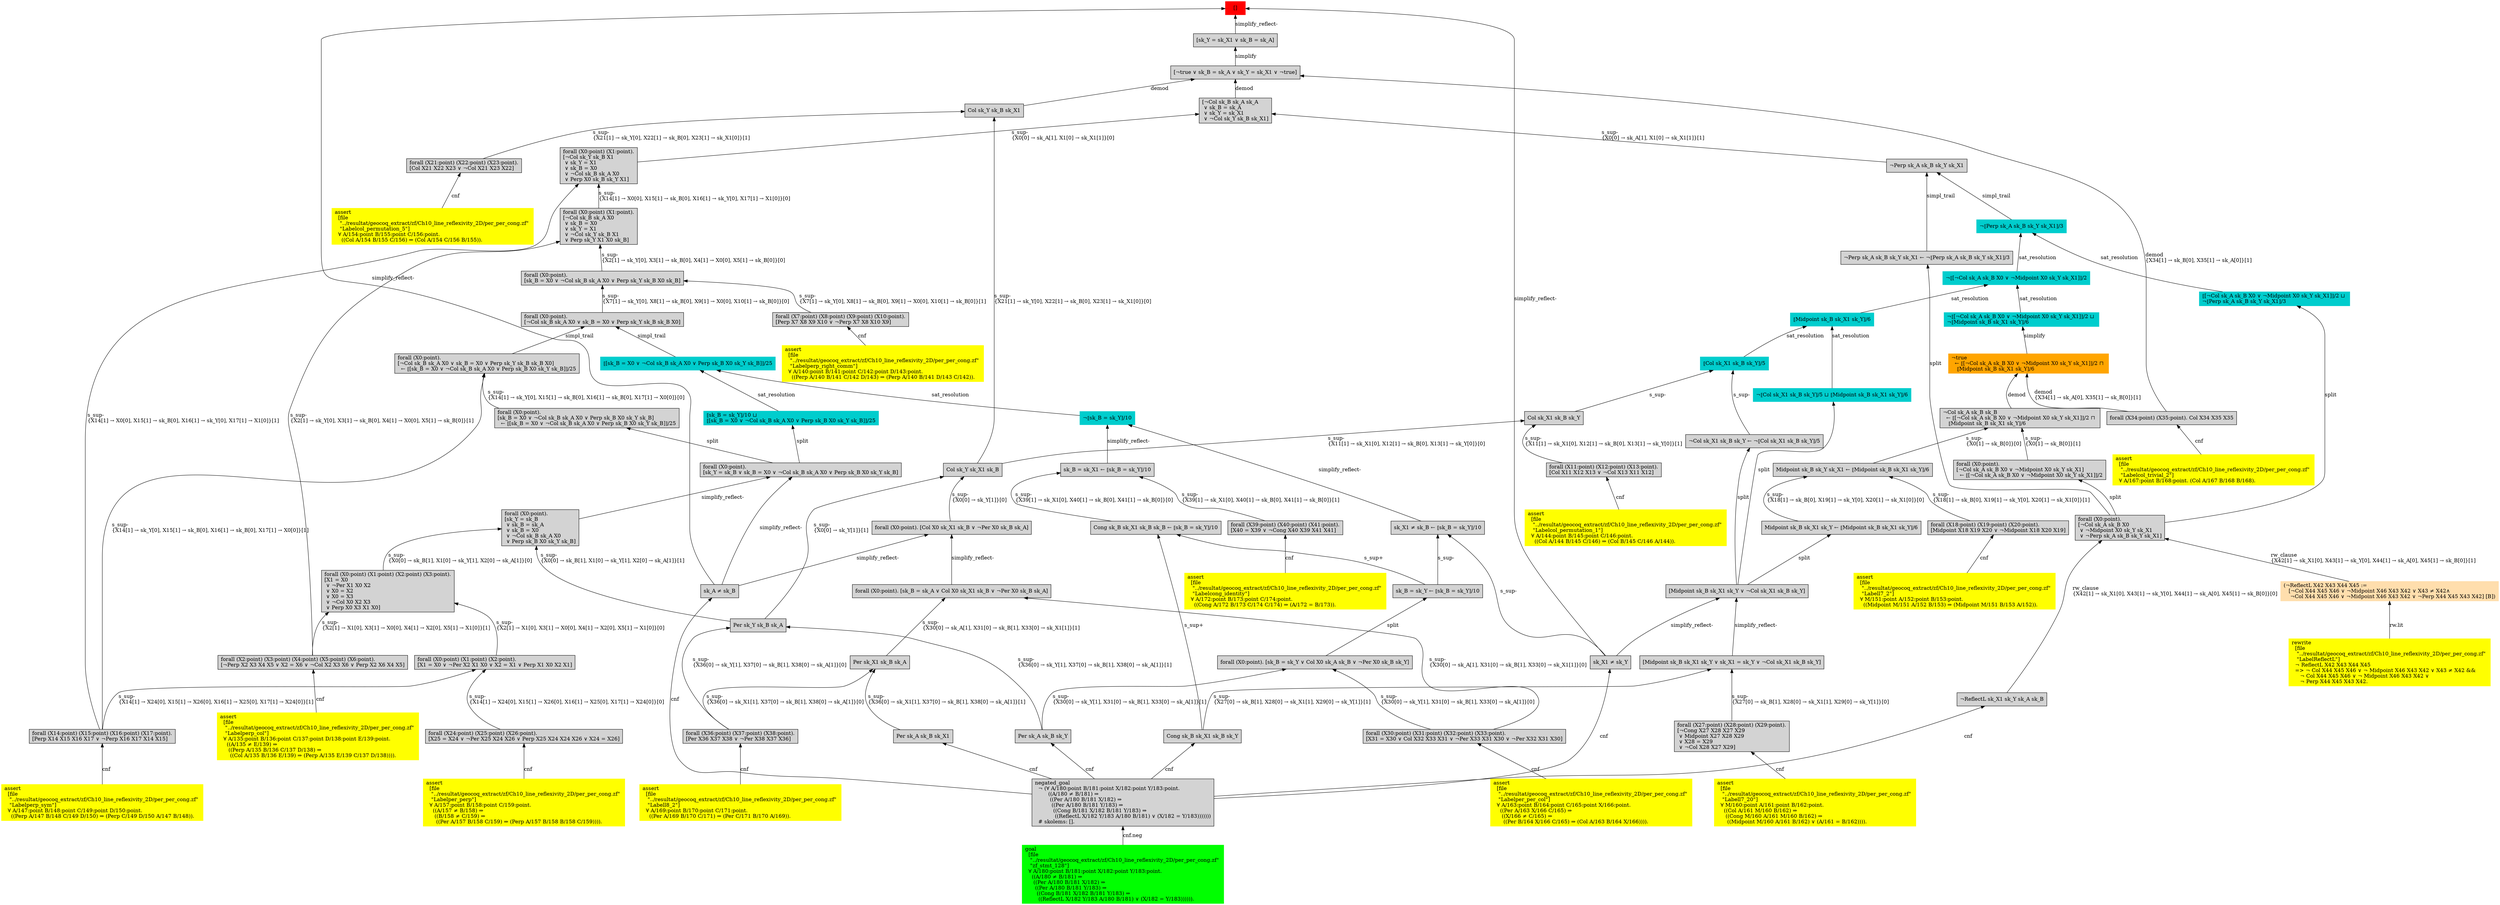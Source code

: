 digraph "unsat_graph" {
  vertex_0 [color=red, label="[]", shape=box, style=filled];
  vertex_0 -> vertex_1 [label="simplify_reflect-", dir="back"];
  vertex_1 [shape=box, label="sk_X1 ≠ sk_Y\l", style=filled];
  vertex_1 -> vertex_2 [label="cnf", dir="back"];
  vertex_2 [shape=box, label="negated_goal\l  ¬ (∀ A/180:point B/181:point X/182:point Y/183:point.\l        ((A/180 ≠ B/181) ⇒\l         ((Per A/180 B/181 X/182) ⇒\l          ((Per A/180 B/181 Y/183) ⇒\l           ((Cong B/181 X/182 B/181 Y/183) ⇒\l            ((ReflectL X/182 Y/183 A/180 B/181) ∨ (X/182 = Y/183)))))))\l  # skolems: [].\l", style=filled];
  vertex_2 -> vertex_3 [label="cnf.neg", dir="back"];
  vertex_3 [color=green, shape=box, label="goal\l  [file\l   \"../resultat/geocoq_extract/zf/Ch10_line_reflexivity_2D/per_per_cong.zf\" \l   \"zf_stmt_128\"]\l  ∀ A/180:point B/181:point X/182:point Y/183:point.\l    ((A/180 ≠ B/181) ⇒\l     ((Per A/180 B/181 X/182) ⇒\l      ((Per A/180 B/181 Y/183) ⇒\l       ((Cong B/181 X/182 B/181 Y/183) ⇒\l        ((ReflectL X/182 Y/183 A/180 B/181) ∨ (X/182 = Y/183)))))).\l", style=filled];
  vertex_0 -> vertex_4 [label="simplify_reflect-", dir="back"];
  vertex_4 [shape=box, label="sk_A ≠ sk_B\l", style=filled];
  vertex_4 -> vertex_2 [label="cnf", dir="back"];
  vertex_0 -> vertex_5 [label="simplify_reflect-", dir="back"];
  vertex_5 [shape=box, label="[sk_Y = sk_X1 ∨ sk_B = sk_A]\l", style=filled];
  vertex_5 -> vertex_6 [label="simplify", dir="back"];
  vertex_6 [shape=box, label="[¬true ∨ sk_B = sk_A ∨ sk_Y = sk_X1 ∨ ¬true]\l", style=filled];
  vertex_6 -> vertex_7 [label="demod", dir="back"];
  vertex_7 [shape=box, label="Col sk_Y sk_B sk_X1\l", style=filled];
  vertex_7 -> vertex_8 [label="s_sup-\l\{X21[1] → sk_Y[0], X22[1] → sk_B[0], X23[1] → sk_X1[0]\}[1]\l", dir="back"];
  vertex_8 [shape=box, label="forall (X21:point) (X22:point) (X23:point).\l[Col X21 X22 X23 ∨ ¬Col X21 X23 X22]\l", style=filled];
  vertex_8 -> vertex_9 [label="cnf", dir="back"];
  vertex_9 [color=yellow, shape=box, label="assert\l  [file\l   \"../resultat/geocoq_extract/zf/Ch10_line_reflexivity_2D/per_per_cong.zf\" \l   \"Labelcol_permutation_5\"]\l  ∀ A/154:point B/155:point C/156:point.\l    ((Col A/154 B/155 C/156) ⇒ (Col A/154 C/156 B/155)).\l", style=filled];
  vertex_7 -> vertex_10 [label="s_sup-\l\{X21[1] → sk_Y[0], X22[1] → sk_B[0], X23[1] → sk_X1[0]\}[0]\l", dir="back"];
  vertex_10 [shape=box, label="Col sk_Y sk_X1 sk_B\l", style=filled];
  vertex_10 -> vertex_11 [label="s_sup-\l\{X0[0] → sk_Y[1]\}[0]\l", dir="back"];
  vertex_11 [shape=box, label="forall (X0:point). [Col X0 sk_X1 sk_B ∨ ¬Per X0 sk_B sk_A]\l", style=filled];
  vertex_11 -> vertex_4 [label="simplify_reflect-", dir="back"];
  vertex_11 -> vertex_12 [label="simplify_reflect-", dir="back"];
  vertex_12 [shape=box, label="forall (X0:point). [sk_B = sk_A ∨ Col X0 sk_X1 sk_B ∨ ¬Per X0 sk_B sk_A]\l", style=filled];
  vertex_12 -> vertex_13 [label="s_sup-\l\{X30[0] → sk_A[1], X31[0] → sk_B[1], X33[0] → sk_X1[1]\}[0]\l", dir="back"];
  vertex_13 [shape=box, label="forall (X30:point) (X31:point) (X32:point) (X33:point).\l[X31 = X30 ∨ Col X32 X33 X31 ∨ ¬Per X33 X31 X30 ∨ ¬Per X32 X31 X30]\l", style=filled];
  vertex_13 -> vertex_14 [label="cnf", dir="back"];
  vertex_14 [color=yellow, shape=box, label="assert\l  [file\l   \"../resultat/geocoq_extract/zf/Ch10_line_reflexivity_2D/per_per_cong.zf\" \l   \"Labelper_per_col\"]\l  ∀ A/163:point B/164:point C/165:point X/166:point.\l    ((Per A/163 X/166 C/165) ⇒\l     ((X/166 ≠ C/165) ⇒\l      ((Per B/164 X/166 C/165) ⇒ (Col A/163 B/164 X/166)))).\l", style=filled];
  vertex_12 -> vertex_15 [label="s_sup-\l\{X30[0] → sk_A[1], X31[0] → sk_B[1], X33[0] → sk_X1[1]\}[1]\l", dir="back"];
  vertex_15 [shape=box, label="Per sk_X1 sk_B sk_A\l", style=filled];
  vertex_15 -> vertex_16 [label="s_sup-\l\{X36[0] → sk_X1[1], X37[0] → sk_B[1], X38[0] → sk_A[1]\}[0]\l", dir="back"];
  vertex_16 [shape=box, label="forall (X36:point) (X37:point) (X38:point).\l[Per X36 X37 X38 ∨ ¬Per X38 X37 X36]\l", style=filled];
  vertex_16 -> vertex_17 [label="cnf", dir="back"];
  vertex_17 [color=yellow, shape=box, label="assert\l  [file\l   \"../resultat/geocoq_extract/zf/Ch10_line_reflexivity_2D/per_per_cong.zf\" \l   \"Labell8_2\"]\l  ∀ A/169:point B/170:point C/171:point.\l    ((Per A/169 B/170 C/171) ⇒ (Per C/171 B/170 A/169)).\l", style=filled];
  vertex_15 -> vertex_18 [label="s_sup-\l\{X36[0] → sk_X1[1], X37[0] → sk_B[1], X38[0] → sk_A[1]\}[1]\l", dir="back"];
  vertex_18 [shape=box, label="Per sk_A sk_B sk_X1\l", style=filled];
  vertex_18 -> vertex_2 [label="cnf", dir="back"];
  vertex_10 -> vertex_19 [label="s_sup-\l\{X0[0] → sk_Y[1]\}[1]\l", dir="back"];
  vertex_19 [shape=box, label="Per sk_Y sk_B sk_A\l", style=filled];
  vertex_19 -> vertex_16 [label="s_sup-\l\{X36[0] → sk_Y[1], X37[0] → sk_B[1], X38[0] → sk_A[1]\}[0]\l", dir="back"];
  vertex_19 -> vertex_20 [label="s_sup-\l\{X36[0] → sk_Y[1], X37[0] → sk_B[1], X38[0] → sk_A[1]\}[1]\l", dir="back"];
  vertex_20 [shape=box, label="Per sk_A sk_B sk_Y\l", style=filled];
  vertex_20 -> vertex_2 [label="cnf", dir="back"];
  vertex_6 -> vertex_21 [label="demod\l\{X34[1] → sk_B[0], X35[1] → sk_A[0]\}[1]\l", dir="back"];
  vertex_21 [shape=box, label="forall (X34:point) (X35:point). Col X34 X35 X35\l", style=filled];
  vertex_21 -> vertex_22 [label="cnf", dir="back"];
  vertex_22 [color=yellow, shape=box, label="assert\l  [file\l   \"../resultat/geocoq_extract/zf/Ch10_line_reflexivity_2D/per_per_cong.zf\" \l   \"Labelcol_trivial_2\"]\l  ∀ A/167:point B/168:point. (Col A/167 B/168 B/168).\l", style=filled];
  vertex_6 -> vertex_23 [label="demod", dir="back"];
  vertex_23 [shape=box, label="[¬Col sk_B sk_A sk_A\l ∨ sk_B = sk_A\l ∨ sk_Y = sk_X1\l ∨ ¬Col sk_Y sk_B sk_X1]\l", style=filled];
  vertex_23 -> vertex_24 [label="s_sup-\l\{X0[0] → sk_A[1], X1[0] → sk_X1[1]\}[1]\l", dir="back"];
  vertex_24 [shape=box, label="¬Perp sk_A sk_B sk_Y sk_X1\l", style=filled];
  vertex_24 -> vertex_25 [label="simpl_trail", dir="back"];
  vertex_25 [color=cyan3, shape=box, label="¬⟦Perp sk_A sk_B sk_Y sk_X1⟧/3\l", style=filled];
  vertex_25 -> vertex_26 [label="sat_resolution", dir="back"];
  vertex_26 [color=cyan3, shape=box, label="¬⟦[¬Col sk_A sk_B X0 ∨ ¬Midpoint X0 sk_Y sk_X1]⟧/2\l", style=filled];
  vertex_26 -> vertex_27 [label="sat_resolution", dir="back"];
  vertex_27 [color=cyan3, shape=box, label="⟦Midpoint sk_B sk_X1 sk_Y⟧/6\l", style=filled];
  vertex_27 -> vertex_28 [label="sat_resolution", dir="back"];
  vertex_28 [color=cyan3, shape=box, label="⟦Col sk_X1 sk_B sk_Y⟧/5\l", style=filled];
  vertex_28 -> vertex_29 [label="s_sup-\l", dir="back"];
  vertex_29 [shape=box, label="¬Col sk_X1 sk_B sk_Y ← ¬⟦Col sk_X1 sk_B sk_Y⟧/5\l", style=filled];
  vertex_29 -> vertex_30 [label="split", dir="back"];
  vertex_30 [shape=box, label="[Midpoint sk_B sk_X1 sk_Y ∨ ¬Col sk_X1 sk_B sk_Y]\l", style=filled];
  vertex_30 -> vertex_1 [label="simplify_reflect-", dir="back"];
  vertex_30 -> vertex_31 [label="simplify_reflect-", dir="back"];
  vertex_31 [shape=box, label="[Midpoint sk_B sk_X1 sk_Y ∨ sk_X1 = sk_Y ∨ ¬Col sk_X1 sk_B sk_Y]\l", style=filled];
  vertex_31 -> vertex_32 [label="s_sup-\l\{X27[0] → sk_B[1], X28[0] → sk_X1[1], X29[0] → sk_Y[1]\}[0]\l", dir="back"];
  vertex_32 [shape=box, label="forall (X27:point) (X28:point) (X29:point).\l[¬Cong X27 X28 X27 X29\l ∨ Midpoint X27 X28 X29\l ∨ X28 = X29\l ∨ ¬Col X28 X27 X29]\l", style=filled];
  vertex_32 -> vertex_33 [label="cnf", dir="back"];
  vertex_33 [color=yellow, shape=box, label="assert\l  [file\l   \"../resultat/geocoq_extract/zf/Ch10_line_reflexivity_2D/per_per_cong.zf\" \l   \"Labell7_20\"]\l  ∀ M/160:point A/161:point B/162:point.\l    ((Col A/161 M/160 B/162) ⇒\l     ((Cong M/160 A/161 M/160 B/162) ⇒\l      ((Midpoint M/160 A/161 B/162) ∨ (A/161 = B/162)))).\l", style=filled];
  vertex_31 -> vertex_34 [label="s_sup-\l\{X27[0] → sk_B[1], X28[0] → sk_X1[1], X29[0] → sk_Y[1]\}[1]\l", dir="back"];
  vertex_34 [shape=box, label="Cong sk_B sk_X1 sk_B sk_Y\l", style=filled];
  vertex_34 -> vertex_2 [label="cnf", dir="back"];
  vertex_28 -> vertex_35 [label="s_sup-\l", dir="back"];
  vertex_35 [shape=box, label="Col sk_X1 sk_B sk_Y\l", style=filled];
  vertex_35 -> vertex_36 [label="s_sup-\l\{X11[1] → sk_X1[0], X12[1] → sk_B[0], X13[1] → sk_Y[0]\}[1]\l", dir="back"];
  vertex_36 [shape=box, label="forall (X11:point) (X12:point) (X13:point).\l[Col X11 X12 X13 ∨ ¬Col X13 X11 X12]\l", style=filled];
  vertex_36 -> vertex_37 [label="cnf", dir="back"];
  vertex_37 [color=yellow, shape=box, label="assert\l  [file\l   \"../resultat/geocoq_extract/zf/Ch10_line_reflexivity_2D/per_per_cong.zf\" \l   \"Labelcol_permutation_1\"]\l  ∀ A/144:point B/145:point C/146:point.\l    ((Col A/144 B/145 C/146) ⇒ (Col B/145 C/146 A/144)).\l", style=filled];
  vertex_35 -> vertex_10 [label="s_sup-\l\{X11[1] → sk_X1[0], X12[1] → sk_B[0], X13[1] → sk_Y[0]\}[0]\l", dir="back"];
  vertex_27 -> vertex_38 [label="sat_resolution", dir="back"];
  vertex_38 [color=cyan3, shape=box, label="¬⟦Col sk_X1 sk_B sk_Y⟧/5 ⊔ ⟦Midpoint sk_B sk_X1 sk_Y⟧/6\l", style=filled];
  vertex_38 -> vertex_30 [label="split", dir="back"];
  vertex_26 -> vertex_39 [label="sat_resolution", dir="back"];
  vertex_39 [color=cyan3, shape=box, label="¬⟦[¬Col sk_A sk_B X0 ∨ ¬Midpoint X0 sk_Y sk_X1]⟧/2 ⊔ \l¬⟦Midpoint sk_B sk_X1 sk_Y⟧/6\l", style=filled];
  vertex_39 -> vertex_40 [label="simplify", dir="back"];
  vertex_40 [color=orange, shape=box, label="¬true\l  ← ⟦[¬Col sk_A sk_B X0 ∨ ¬Midpoint X0 sk_Y sk_X1]⟧/2 ⊓ \l    ⟦Midpoint sk_B sk_X1 sk_Y⟧/6\l", style=filled];
  vertex_40 -> vertex_21 [label="demod\l\{X34[1] → sk_A[0], X35[1] → sk_B[0]\}[1]\l", dir="back"];
  vertex_40 -> vertex_41 [label="demod", dir="back"];
  vertex_41 [shape=box, label="¬Col sk_A sk_B sk_B\l  ← ⟦[¬Col sk_A sk_B X0 ∨ ¬Midpoint X0 sk_Y sk_X1]⟧/2 ⊓ \l    ⟦Midpoint sk_B sk_X1 sk_Y⟧/6\l", style=filled];
  vertex_41 -> vertex_42 [label="s_sup-\l\{X0[1] → sk_B[0]\}[1]\l", dir="back"];
  vertex_42 [shape=box, label="forall (X0:point).\l[¬Col sk_A sk_B X0 ∨ ¬Midpoint X0 sk_Y sk_X1]\l  ← ⟦[¬Col sk_A sk_B X0 ∨ ¬Midpoint X0 sk_Y sk_X1]⟧/2\l", style=filled];
  vertex_42 -> vertex_43 [label="split", dir="back"];
  vertex_43 [shape=box, label="forall (X0:point).\l[¬Col sk_A sk_B X0\l ∨ ¬Midpoint X0 sk_Y sk_X1\l ∨ ¬Perp sk_A sk_B sk_Y sk_X1]\l", style=filled];
  vertex_43 -> vertex_44 [label="rw_clause\l\{X42[1] → sk_X1[0], X43[1] → sk_Y[0], X44[1] → sk_A[0], X45[1] → sk_B[0]\}[1]\l", dir="back"];
  vertex_44 [color=navajowhite, shape=box, label="(¬ReflectL X42 X43 X44 X45 :=\l   [¬Col X44 X45 X46 ∨ ¬Midpoint X46 X43 X42 ∨ X43 ≠ X42∧\l    ¬Col X44 X45 X46 ∨ ¬Midpoint X46 X43 X42 ∨ ¬Perp X44 X45 X43 X42] [B])\l", style=filled];
  vertex_44 -> vertex_45 [label="rw.lit", dir="back"];
  vertex_45 [color=yellow, shape=box, label="rewrite\l  [file\l   \"../resultat/geocoq_extract/zf/Ch10_line_reflexivity_2D/per_per_cong.zf\" \l   \"LabelReflectL\"]\l  ¬ ReflectL X42 X43 X44 X45\l  =\> ¬ Col X44 X45 X46 ∨ ¬ Midpoint X46 X43 X42 ∨ X43 ≠ X42 && \l     ¬ Col X44 X45 X46 ∨ ¬ Midpoint X46 X43 X42 ∨ \l     ¬ Perp X44 X45 X43 X42.\l", style=filled];
  vertex_43 -> vertex_46 [label="rw_clause\l\{X42[1] → sk_X1[0], X43[1] → sk_Y[0], X44[1] → sk_A[0], X45[1] → sk_B[0]\}[0]\l", dir="back"];
  vertex_46 [shape=box, label="¬ReflectL sk_X1 sk_Y sk_A sk_B\l", style=filled];
  vertex_46 -> vertex_2 [label="cnf", dir="back"];
  vertex_41 -> vertex_47 [label="s_sup-\l\{X0[1] → sk_B[0]\}[0]\l", dir="back"];
  vertex_47 [shape=box, label="Midpoint sk_B sk_Y sk_X1 ← ⟦Midpoint sk_B sk_X1 sk_Y⟧/6\l", style=filled];
  vertex_47 -> vertex_48 [label="s_sup-\l\{X18[1] → sk_B[0], X19[1] → sk_Y[0], X20[1] → sk_X1[0]\}[1]\l", dir="back"];
  vertex_48 [shape=box, label="forall (X18:point) (X19:point) (X20:point).\l[Midpoint X18 X19 X20 ∨ ¬Midpoint X18 X20 X19]\l", style=filled];
  vertex_48 -> vertex_49 [label="cnf", dir="back"];
  vertex_49 [color=yellow, shape=box, label="assert\l  [file\l   \"../resultat/geocoq_extract/zf/Ch10_line_reflexivity_2D/per_per_cong.zf\" \l   \"Labell7_2\"]\l  ∀ M/151:point A/152:point B/153:point.\l    ((Midpoint M/151 A/152 B/153) ⇒ (Midpoint M/151 B/153 A/152)).\l", style=filled];
  vertex_47 -> vertex_50 [label="s_sup-\l\{X18[1] → sk_B[0], X19[1] → sk_Y[0], X20[1] → sk_X1[0]\}[0]\l", dir="back"];
  vertex_50 [shape=box, label="Midpoint sk_B sk_X1 sk_Y ← ⟦Midpoint sk_B sk_X1 sk_Y⟧/6\l", style=filled];
  vertex_50 -> vertex_30 [label="split", dir="back"];
  vertex_25 -> vertex_51 [label="sat_resolution", dir="back"];
  vertex_51 [color=cyan3, shape=box, label="⟦[¬Col sk_A sk_B X0 ∨ ¬Midpoint X0 sk_Y sk_X1]⟧/2 ⊔ \l¬⟦Perp sk_A sk_B sk_Y sk_X1⟧/3\l", style=filled];
  vertex_51 -> vertex_43 [label="split", dir="back"];
  vertex_24 -> vertex_52 [label="simpl_trail", dir="back"];
  vertex_52 [shape=box, label="¬Perp sk_A sk_B sk_Y sk_X1 ← ¬⟦Perp sk_A sk_B sk_Y sk_X1⟧/3\l", style=filled];
  vertex_52 -> vertex_43 [label="split", dir="back"];
  vertex_23 -> vertex_53 [label="s_sup-\l\{X0[0] → sk_A[1], X1[0] → sk_X1[1]\}[0]\l", dir="back"];
  vertex_53 [shape=box, label="forall (X0:point) (X1:point).\l[¬Col sk_Y sk_B X1\l ∨ sk_Y = X1\l ∨ sk_B = X0\l ∨ ¬Col sk_B sk_A X0\l ∨ Perp X0 sk_B sk_Y X1]\l", style=filled];
  vertex_53 -> vertex_54 [label="s_sup-\l\{X14[1] → X0[0], X15[1] → sk_B[0], X16[1] → sk_Y[0], X17[1] → X1[0]\}[1]\l", dir="back"];
  vertex_54 [shape=box, label="forall (X14:point) (X15:point) (X16:point) (X17:point).\l[Perp X14 X15 X16 X17 ∨ ¬Perp X16 X17 X14 X15]\l", style=filled];
  vertex_54 -> vertex_55 [label="cnf", dir="back"];
  vertex_55 [color=yellow, shape=box, label="assert\l  [file\l   \"../resultat/geocoq_extract/zf/Ch10_line_reflexivity_2D/per_per_cong.zf\" \l   \"Labelperp_sym\"]\l  ∀ A/147:point B/148:point C/149:point D/150:point.\l    ((Perp A/147 B/148 C/149 D/150) ⇒ (Perp C/149 D/150 A/147 B/148)).\l", style=filled];
  vertex_53 -> vertex_56 [label="s_sup-\l\{X14[1] → X0[0], X15[1] → sk_B[0], X16[1] → sk_Y[0], X17[1] → X1[0]\}[0]\l", dir="back"];
  vertex_56 [shape=box, label="forall (X0:point) (X1:point).\l[¬Col sk_B sk_A X0\l ∨ sk_B = X0\l ∨ sk_Y = X1\l ∨ ¬Col sk_Y sk_B X1\l ∨ Perp sk_Y X1 X0 sk_B]\l", style=filled];
  vertex_56 -> vertex_57 [label="s_sup-\l\{X2[1] → sk_Y[0], X3[1] → sk_B[0], X4[1] → X0[0], X5[1] → sk_B[0]\}[1]\l", dir="back"];
  vertex_57 [shape=box, label="forall (X2:point) (X3:point) (X4:point) (X5:point) (X6:point).\l[¬Perp X2 X3 X4 X5 ∨ X2 = X6 ∨ ¬Col X2 X3 X6 ∨ Perp X2 X6 X4 X5]\l", style=filled];
  vertex_57 -> vertex_58 [label="cnf", dir="back"];
  vertex_58 [color=yellow, shape=box, label="assert\l  [file\l   \"../resultat/geocoq_extract/zf/Ch10_line_reflexivity_2D/per_per_cong.zf\" \l   \"Labelperp_col\"]\l  ∀ A/135:point B/136:point C/137:point D/138:point E/139:point.\l    ((A/135 ≠ E/139) ⇒\l     ((Perp A/135 B/136 C/137 D/138) ⇒\l      ((Col A/135 B/136 E/139) ⇒ (Perp A/135 E/139 C/137 D/138)))).\l", style=filled];
  vertex_56 -> vertex_59 [label="s_sup-\l\{X2[1] → sk_Y[0], X3[1] → sk_B[0], X4[1] → X0[0], X5[1] → sk_B[0]\}[0]\l", dir="back"];
  vertex_59 [shape=box, label="forall (X0:point).\l[sk_B = X0 ∨ ¬Col sk_B sk_A X0 ∨ Perp sk_Y sk_B X0 sk_B]\l", style=filled];
  vertex_59 -> vertex_60 [label="s_sup-\l\{X7[1] → sk_Y[0], X8[1] → sk_B[0], X9[1] → X0[0], X10[1] → sk_B[0]\}[1]\l", dir="back"];
  vertex_60 [shape=box, label="forall (X7:point) (X8:point) (X9:point) (X10:point).\l[Perp X7 X8 X9 X10 ∨ ¬Perp X7 X8 X10 X9]\l", style=filled];
  vertex_60 -> vertex_61 [label="cnf", dir="back"];
  vertex_61 [color=yellow, shape=box, label="assert\l  [file\l   \"../resultat/geocoq_extract/zf/Ch10_line_reflexivity_2D/per_per_cong.zf\" \l   \"Labelperp_right_comm\"]\l  ∀ A/140:point B/141:point C/142:point D/143:point.\l    ((Perp A/140 B/141 C/142 D/143) ⇒ (Perp A/140 B/141 D/143 C/142)).\l", style=filled];
  vertex_59 -> vertex_62 [label="s_sup-\l\{X7[1] → sk_Y[0], X8[1] → sk_B[0], X9[1] → X0[0], X10[1] → sk_B[0]\}[0]\l", dir="back"];
  vertex_62 [shape=box, label="forall (X0:point).\l[¬Col sk_B sk_A X0 ∨ sk_B = X0 ∨ Perp sk_Y sk_B sk_B X0]\l", style=filled];
  vertex_62 -> vertex_63 [label="simpl_trail", dir="back"];
  vertex_63 [color=cyan3, shape=box, label="⟦[sk_B = X0 ∨ ¬Col sk_B sk_A X0 ∨ Perp sk_B X0 sk_Y sk_B]⟧/25\l", style=filled];
  vertex_63 -> vertex_64 [label="sat_resolution", dir="back"];
  vertex_64 [color=cyan3, shape=box, label="¬⟦sk_B = sk_Y⟧/10\l", style=filled];
  vertex_64 -> vertex_65 [label="simplify_reflect-", dir="back"];
  vertex_65 [shape=box, label="sk_X1 ≠ sk_B ← ⟦sk_B = sk_Y⟧/10\l", style=filled];
  vertex_65 -> vertex_1 [label="s_sup-\l", dir="back"];
  vertex_65 -> vertex_66 [label="s_sup-\l", dir="back"];
  vertex_66 [shape=box, label="sk_B = sk_Y ← ⟦sk_B = sk_Y⟧/10\l", style=filled];
  vertex_66 -> vertex_67 [label="split", dir="back"];
  vertex_67 [shape=box, label="forall (X0:point). [sk_B = sk_Y ∨ Col X0 sk_A sk_B ∨ ¬Per X0 sk_B sk_Y]\l", style=filled];
  vertex_67 -> vertex_13 [label="s_sup-\l\{X30[0] → sk_Y[1], X31[0] → sk_B[1], X33[0] → sk_A[1]\}[0]\l", dir="back"];
  vertex_67 -> vertex_20 [label="s_sup-\l\{X30[0] → sk_Y[1], X31[0] → sk_B[1], X33[0] → sk_A[1]\}[1]\l", dir="back"];
  vertex_64 -> vertex_68 [label="simplify_reflect-", dir="back"];
  vertex_68 [shape=box, label="sk_B = sk_X1 ← ⟦sk_B = sk_Y⟧/10\l", style=filled];
  vertex_68 -> vertex_69 [label="s_sup-\l\{X39[1] → sk_X1[0], X40[1] → sk_B[0], X41[1] → sk_B[0]\}[1]\l", dir="back"];
  vertex_69 [shape=box, label="forall (X39:point) (X40:point) (X41:point).\l[X40 = X39 ∨ ¬Cong X40 X39 X41 X41]\l", style=filled];
  vertex_69 -> vertex_70 [label="cnf", dir="back"];
  vertex_70 [color=yellow, shape=box, label="assert\l  [file\l   \"../resultat/geocoq_extract/zf/Ch10_line_reflexivity_2D/per_per_cong.zf\" \l   \"Labelcong_identity\"]\l  ∀ A/172:point B/173:point C/174:point.\l    ((Cong A/172 B/173 C/174 C/174) ⇒ (A/172 = B/173)).\l", style=filled];
  vertex_68 -> vertex_71 [label="s_sup-\l\{X39[1] → sk_X1[0], X40[1] → sk_B[0], X41[1] → sk_B[0]\}[0]\l", dir="back"];
  vertex_71 [shape=box, label="Cong sk_B sk_X1 sk_B sk_B ← ⟦sk_B = sk_Y⟧/10\l", style=filled];
  vertex_71 -> vertex_34 [label="s_sup+\l", dir="back"];
  vertex_71 -> vertex_66 [label="s_sup+\l", dir="back"];
  vertex_63 -> vertex_72 [label="sat_resolution", dir="back"];
  vertex_72 [color=cyan3, shape=box, label="⟦sk_B = sk_Y⟧/10 ⊔ \l⟦[sk_B = X0 ∨ ¬Col sk_B sk_A X0 ∨ Perp sk_B X0 sk_Y sk_B]⟧/25\l", style=filled];
  vertex_72 -> vertex_73 [label="split", dir="back"];
  vertex_73 [shape=box, label="forall (X0:point).\l[sk_Y = sk_B ∨ sk_B = X0 ∨ ¬Col sk_B sk_A X0 ∨ Perp sk_B X0 sk_Y sk_B]\l", style=filled];
  vertex_73 -> vertex_4 [label="simplify_reflect-", dir="back"];
  vertex_73 -> vertex_74 [label="simplify_reflect-", dir="back"];
  vertex_74 [shape=box, label="forall (X0:point).\l[sk_Y = sk_B\l ∨ sk_B = sk_A\l ∨ sk_B = X0\l ∨ ¬Col sk_B sk_A X0\l ∨ Perp sk_B X0 sk_Y sk_B]\l", style=filled];
  vertex_74 -> vertex_75 [label="s_sup-\l\{X0[0] → sk_B[1], X1[0] → sk_Y[1], X2[0] → sk_A[1]\}[0]\l", dir="back"];
  vertex_75 [shape=box, label="forall (X0:point) (X1:point) (X2:point) (X3:point).\l[X1 = X0\l ∨ ¬Per X1 X0 X2\l ∨ X0 = X2\l ∨ X0 = X3\l ∨ ¬Col X0 X2 X3\l ∨ Perp X0 X3 X1 X0]\l", style=filled];
  vertex_75 -> vertex_57 [label="s_sup-\l\{X2[1] → X1[0], X3[1] → X0[0], X4[1] → X2[0], X5[1] → X1[0]\}[1]\l", dir="back"];
  vertex_75 -> vertex_76 [label="s_sup-\l\{X2[1] → X1[0], X3[1] → X0[0], X4[1] → X2[0], X5[1] → X1[0]\}[0]\l", dir="back"];
  vertex_76 [shape=box, label="forall (X0:point) (X1:point) (X2:point).\l[X1 = X0 ∨ ¬Per X2 X1 X0 ∨ X2 = X1 ∨ Perp X1 X0 X2 X1]\l", style=filled];
  vertex_76 -> vertex_54 [label="s_sup-\l\{X14[1] → X24[0], X15[1] → X26[0], X16[1] → X25[0], X17[1] → X24[0]\}[1]\l", dir="back"];
  vertex_76 -> vertex_77 [label="s_sup-\l\{X14[1] → X24[0], X15[1] → X26[0], X16[1] → X25[0], X17[1] → X24[0]\}[0]\l", dir="back"];
  vertex_77 [shape=box, label="forall (X24:point) (X25:point) (X26:point).\l[X25 = X24 ∨ ¬Per X25 X24 X26 ∨ Perp X25 X24 X24 X26 ∨ X24 = X26]\l", style=filled];
  vertex_77 -> vertex_78 [label="cnf", dir="back"];
  vertex_78 [color=yellow, shape=box, label="assert\l  [file\l   \"../resultat/geocoq_extract/zf/Ch10_line_reflexivity_2D/per_per_cong.zf\" \l   \"Labelper_perp\"]\l  ∀ A/157:point B/158:point C/159:point.\l    ((A/157 ≠ B/158) ⇒\l     ((B/158 ≠ C/159) ⇒\l      ((Per A/157 B/158 C/159) ⇒ (Perp A/157 B/158 B/158 C/159)))).\l", style=filled];
  vertex_74 -> vertex_19 [label="s_sup-\l\{X0[0] → sk_B[1], X1[0] → sk_Y[1], X2[0] → sk_A[1]\}[1]\l", dir="back"];
  vertex_62 -> vertex_79 [label="simpl_trail", dir="back"];
  vertex_79 [shape=box, label="forall (X0:point).\l[¬Col sk_B sk_A X0 ∨ sk_B = X0 ∨ Perp sk_Y sk_B sk_B X0]\l  ← ⟦[sk_B = X0 ∨ ¬Col sk_B sk_A X0 ∨ Perp sk_B X0 sk_Y sk_B]⟧/25\l", style=filled];
  vertex_79 -> vertex_54 [label="s_sup-\l\{X14[1] → sk_Y[0], X15[1] → sk_B[0], X16[1] → sk_B[0], X17[1] → X0[0]\}[1]\l", dir="back"];
  vertex_79 -> vertex_80 [label="s_sup-\l\{X14[1] → sk_Y[0], X15[1] → sk_B[0], X16[1] → sk_B[0], X17[1] → X0[0]\}[0]\l", dir="back"];
  vertex_80 [shape=box, label="forall (X0:point).\l[sk_B = X0 ∨ ¬Col sk_B sk_A X0 ∨ Perp sk_B X0 sk_Y sk_B]\l  ← ⟦[sk_B = X0 ∨ ¬Col sk_B sk_A X0 ∨ Perp sk_B X0 sk_Y sk_B]⟧/25\l", style=filled];
  vertex_80 -> vertex_73 [label="split", dir="back"];
  }


